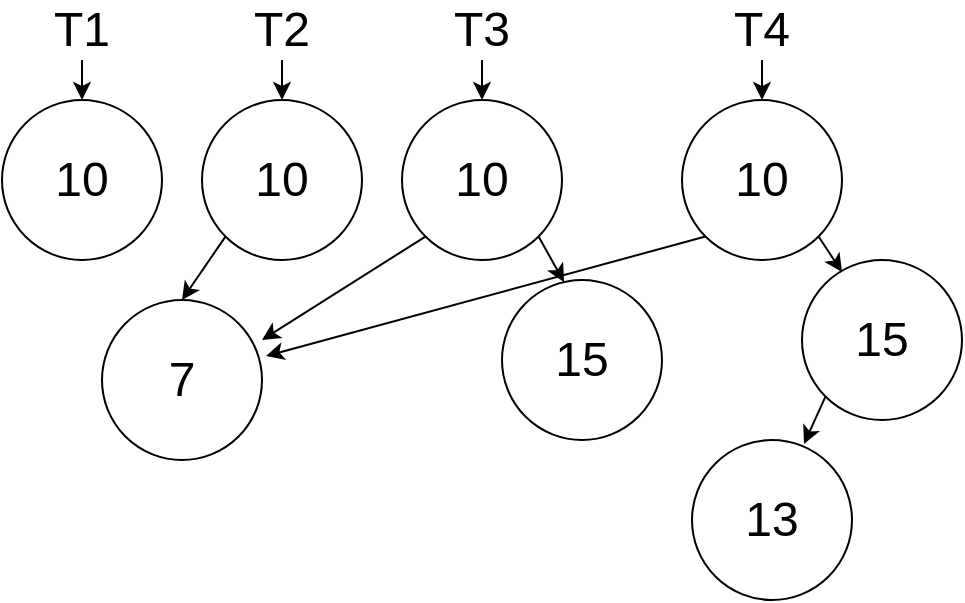 <mxfile version="16.1.2" type="device"><diagram id="0nFocR5gpvqba7soDr_D" name="Page-1"><mxGraphModel dx="1422" dy="865" grid="1" gridSize="10" guides="1" tooltips="1" connect="1" arrows="1" fold="1" page="1" pageScale="1" pageWidth="850" pageHeight="1100" math="0" shadow="0"><root><mxCell id="0"/><mxCell id="1" parent="0"/><mxCell id="BHugxAxkhT6bDsKQ8gAe-1" value="&lt;font style=&quot;font-size: 24px&quot;&gt;10&lt;/font&gt;" style="ellipse;whiteSpace=wrap;html=1;aspect=fixed;" vertex="1" parent="1"><mxGeometry x="40" y="80" width="80" height="80" as="geometry"/></mxCell><mxCell id="BHugxAxkhT6bDsKQ8gAe-3" style="edgeStyle=orthogonalEdgeStyle;rounded=0;orthogonalLoop=1;jettySize=auto;html=1;exitX=0.5;exitY=1;exitDx=0;exitDy=0;entryX=0.5;entryY=0;entryDx=0;entryDy=0;fontSize=24;" edge="1" parent="1" source="BHugxAxkhT6bDsKQ8gAe-2" target="BHugxAxkhT6bDsKQ8gAe-1"><mxGeometry relative="1" as="geometry"/></mxCell><mxCell id="BHugxAxkhT6bDsKQ8gAe-2" value="T1" style="text;html=1;strokeColor=none;fillColor=none;align=center;verticalAlign=middle;whiteSpace=wrap;rounded=0;fontSize=24;" vertex="1" parent="1"><mxGeometry x="50" y="30" width="60" height="30" as="geometry"/></mxCell><mxCell id="BHugxAxkhT6bDsKQ8gAe-10" style="edgeStyle=none;rounded=0;orthogonalLoop=1;jettySize=auto;html=1;exitX=0;exitY=1;exitDx=0;exitDy=0;entryX=0.5;entryY=0;entryDx=0;entryDy=0;fontSize=24;" edge="1" parent="1" source="BHugxAxkhT6bDsKQ8gAe-4" target="BHugxAxkhT6bDsKQ8gAe-7"><mxGeometry relative="1" as="geometry"/></mxCell><mxCell id="BHugxAxkhT6bDsKQ8gAe-4" value="&lt;font style=&quot;font-size: 24px&quot;&gt;10&lt;/font&gt;" style="ellipse;whiteSpace=wrap;html=1;aspect=fixed;" vertex="1" parent="1"><mxGeometry x="140" y="80" width="80" height="80" as="geometry"/></mxCell><mxCell id="BHugxAxkhT6bDsKQ8gAe-5" style="edgeStyle=orthogonalEdgeStyle;rounded=0;orthogonalLoop=1;jettySize=auto;html=1;exitX=0.5;exitY=1;exitDx=0;exitDy=0;entryX=0.5;entryY=0;entryDx=0;entryDy=0;fontSize=24;" edge="1" parent="1" source="BHugxAxkhT6bDsKQ8gAe-6" target="BHugxAxkhT6bDsKQ8gAe-4"><mxGeometry relative="1" as="geometry"/></mxCell><mxCell id="BHugxAxkhT6bDsKQ8gAe-6" value="T2" style="text;html=1;strokeColor=none;fillColor=none;align=center;verticalAlign=middle;whiteSpace=wrap;rounded=0;fontSize=24;" vertex="1" parent="1"><mxGeometry x="150" y="30" width="60" height="30" as="geometry"/></mxCell><mxCell id="BHugxAxkhT6bDsKQ8gAe-7" value="&lt;font style=&quot;font-size: 24px&quot;&gt;7&lt;/font&gt;" style="ellipse;whiteSpace=wrap;html=1;aspect=fixed;" vertex="1" parent="1"><mxGeometry x="90" y="180" width="80" height="80" as="geometry"/></mxCell><mxCell id="BHugxAxkhT6bDsKQ8gAe-14" style="edgeStyle=none;rounded=0;orthogonalLoop=1;jettySize=auto;html=1;exitX=0;exitY=1;exitDx=0;exitDy=0;entryX=1;entryY=0.25;entryDx=0;entryDy=0;entryPerimeter=0;fontSize=24;" edge="1" parent="1" source="BHugxAxkhT6bDsKQ8gAe-11" target="BHugxAxkhT6bDsKQ8gAe-7"><mxGeometry relative="1" as="geometry"/></mxCell><mxCell id="BHugxAxkhT6bDsKQ8gAe-16" style="edgeStyle=none;rounded=0;orthogonalLoop=1;jettySize=auto;html=1;exitX=1;exitY=1;exitDx=0;exitDy=0;entryX=0.388;entryY=0.013;entryDx=0;entryDy=0;entryPerimeter=0;fontSize=24;" edge="1" parent="1" source="BHugxAxkhT6bDsKQ8gAe-11" target="BHugxAxkhT6bDsKQ8gAe-15"><mxGeometry relative="1" as="geometry"/></mxCell><mxCell id="BHugxAxkhT6bDsKQ8gAe-11" value="&lt;font style=&quot;font-size: 24px&quot;&gt;10&lt;/font&gt;" style="ellipse;whiteSpace=wrap;html=1;aspect=fixed;" vertex="1" parent="1"><mxGeometry x="240" y="80" width="80" height="80" as="geometry"/></mxCell><mxCell id="BHugxAxkhT6bDsKQ8gAe-13" value="" style="edgeStyle=none;rounded=0;orthogonalLoop=1;jettySize=auto;html=1;fontSize=24;" edge="1" parent="1" source="BHugxAxkhT6bDsKQ8gAe-12" target="BHugxAxkhT6bDsKQ8gAe-11"><mxGeometry relative="1" as="geometry"/></mxCell><mxCell id="BHugxAxkhT6bDsKQ8gAe-12" value="T3" style="text;html=1;strokeColor=none;fillColor=none;align=center;verticalAlign=middle;whiteSpace=wrap;rounded=0;fontSize=24;" vertex="1" parent="1"><mxGeometry x="250" y="30" width="60" height="30" as="geometry"/></mxCell><mxCell id="BHugxAxkhT6bDsKQ8gAe-15" value="&lt;font style=&quot;font-size: 24px&quot;&gt;15&lt;/font&gt;" style="ellipse;whiteSpace=wrap;html=1;aspect=fixed;" vertex="1" parent="1"><mxGeometry x="290" y="170" width="80" height="80" as="geometry"/></mxCell><mxCell id="BHugxAxkhT6bDsKQ8gAe-20" style="edgeStyle=none;rounded=0;orthogonalLoop=1;jettySize=auto;html=1;exitX=0;exitY=1;exitDx=0;exitDy=0;entryX=1.025;entryY=0.35;entryDx=0;entryDy=0;entryPerimeter=0;fontSize=24;" edge="1" parent="1" source="BHugxAxkhT6bDsKQ8gAe-17" target="BHugxAxkhT6bDsKQ8gAe-7"><mxGeometry relative="1" as="geometry"/></mxCell><mxCell id="BHugxAxkhT6bDsKQ8gAe-23" style="edgeStyle=none;rounded=0;orthogonalLoop=1;jettySize=auto;html=1;exitX=1;exitY=1;exitDx=0;exitDy=0;entryX=0.25;entryY=0.075;entryDx=0;entryDy=0;entryPerimeter=0;fontSize=24;" edge="1" parent="1" source="BHugxAxkhT6bDsKQ8gAe-17" target="BHugxAxkhT6bDsKQ8gAe-21"><mxGeometry relative="1" as="geometry"/></mxCell><mxCell id="BHugxAxkhT6bDsKQ8gAe-17" value="&lt;font style=&quot;font-size: 24px&quot;&gt;10&lt;/font&gt;" style="ellipse;whiteSpace=wrap;html=1;aspect=fixed;" vertex="1" parent="1"><mxGeometry x="380" y="80" width="80" height="80" as="geometry"/></mxCell><mxCell id="BHugxAxkhT6bDsKQ8gAe-18" value="" style="edgeStyle=none;rounded=0;orthogonalLoop=1;jettySize=auto;html=1;fontSize=24;" edge="1" parent="1" source="BHugxAxkhT6bDsKQ8gAe-19" target="BHugxAxkhT6bDsKQ8gAe-17"><mxGeometry relative="1" as="geometry"/></mxCell><mxCell id="BHugxAxkhT6bDsKQ8gAe-19" value="T4" style="text;html=1;strokeColor=none;fillColor=none;align=center;verticalAlign=middle;whiteSpace=wrap;rounded=0;fontSize=24;" vertex="1" parent="1"><mxGeometry x="390" y="30" width="60" height="30" as="geometry"/></mxCell><mxCell id="BHugxAxkhT6bDsKQ8gAe-24" style="edgeStyle=none;rounded=0;orthogonalLoop=1;jettySize=auto;html=1;exitX=0;exitY=1;exitDx=0;exitDy=0;entryX=0.7;entryY=0.025;entryDx=0;entryDy=0;entryPerimeter=0;fontSize=24;" edge="1" parent="1" source="BHugxAxkhT6bDsKQ8gAe-21" target="BHugxAxkhT6bDsKQ8gAe-22"><mxGeometry relative="1" as="geometry"/></mxCell><mxCell id="BHugxAxkhT6bDsKQ8gAe-21" value="&lt;font style=&quot;font-size: 24px&quot;&gt;15&lt;/font&gt;" style="ellipse;whiteSpace=wrap;html=1;aspect=fixed;" vertex="1" parent="1"><mxGeometry x="440" y="160" width="80" height="80" as="geometry"/></mxCell><mxCell id="BHugxAxkhT6bDsKQ8gAe-22" value="&lt;font style=&quot;font-size: 24px&quot;&gt;13&lt;/font&gt;" style="ellipse;whiteSpace=wrap;html=1;aspect=fixed;" vertex="1" parent="1"><mxGeometry x="385" y="250" width="80" height="80" as="geometry"/></mxCell></root></mxGraphModel></diagram></mxfile>